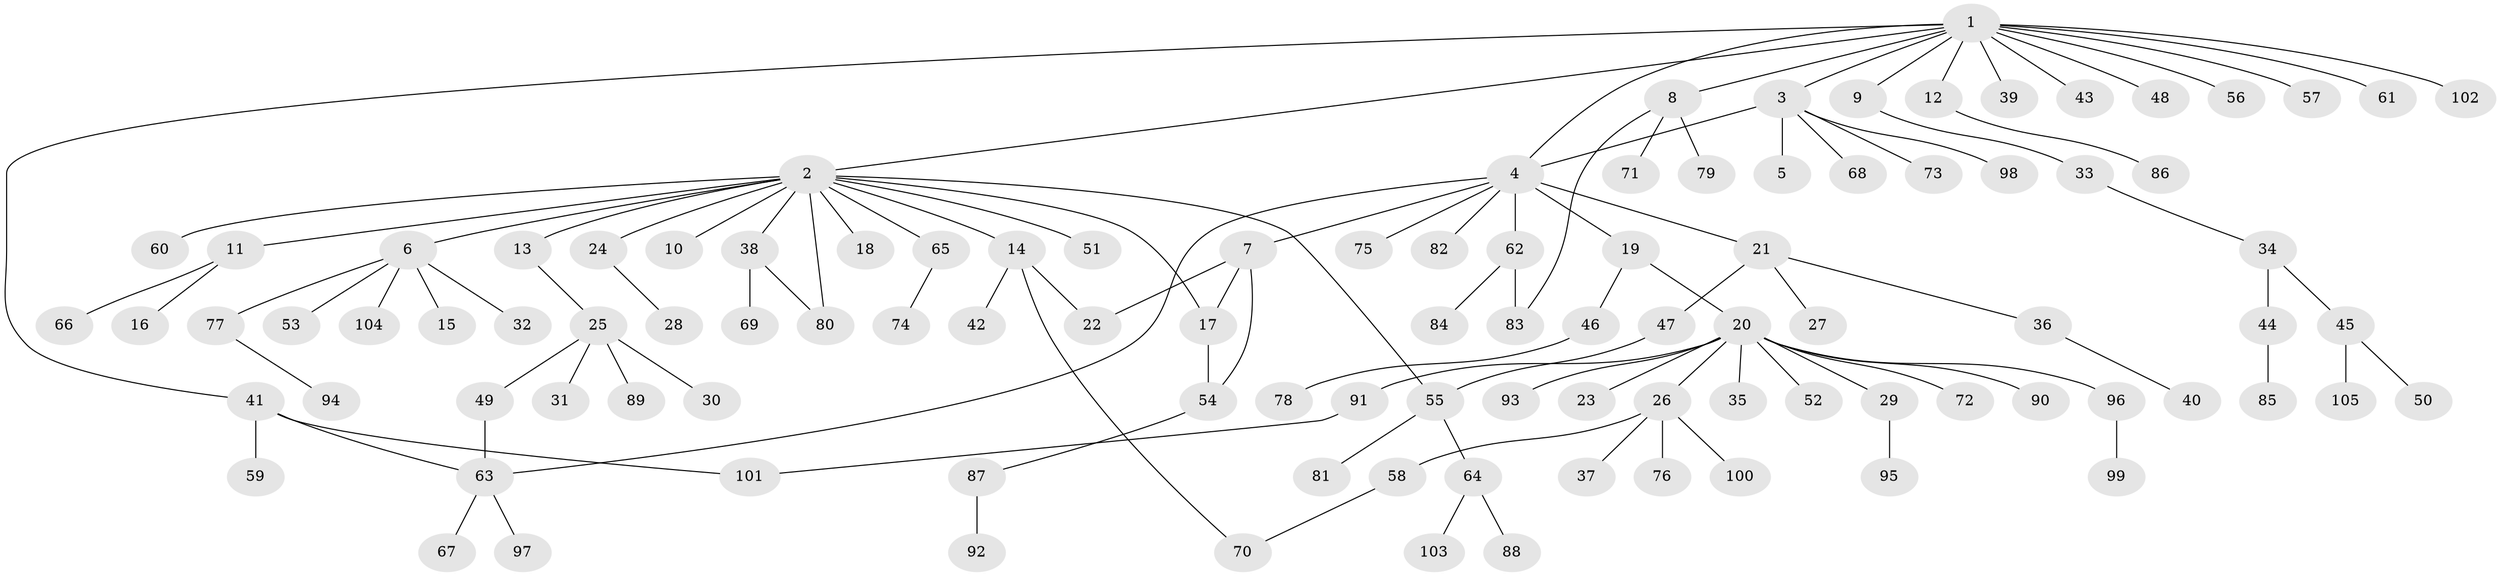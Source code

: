 // coarse degree distribution, {14: 0.02631578947368421, 5: 0.05263157894736842, 10: 0.02631578947368421, 1: 0.618421052631579, 4: 0.05263157894736842, 3: 0.06578947368421052, 2: 0.15789473684210525}
// Generated by graph-tools (version 1.1) at 2025/23/03/03/25 07:23:55]
// undirected, 105 vertices, 115 edges
graph export_dot {
graph [start="1"]
  node [color=gray90,style=filled];
  1;
  2;
  3;
  4;
  5;
  6;
  7;
  8;
  9;
  10;
  11;
  12;
  13;
  14;
  15;
  16;
  17;
  18;
  19;
  20;
  21;
  22;
  23;
  24;
  25;
  26;
  27;
  28;
  29;
  30;
  31;
  32;
  33;
  34;
  35;
  36;
  37;
  38;
  39;
  40;
  41;
  42;
  43;
  44;
  45;
  46;
  47;
  48;
  49;
  50;
  51;
  52;
  53;
  54;
  55;
  56;
  57;
  58;
  59;
  60;
  61;
  62;
  63;
  64;
  65;
  66;
  67;
  68;
  69;
  70;
  71;
  72;
  73;
  74;
  75;
  76;
  77;
  78;
  79;
  80;
  81;
  82;
  83;
  84;
  85;
  86;
  87;
  88;
  89;
  90;
  91;
  92;
  93;
  94;
  95;
  96;
  97;
  98;
  99;
  100;
  101;
  102;
  103;
  104;
  105;
  1 -- 2;
  1 -- 3;
  1 -- 4;
  1 -- 8;
  1 -- 9;
  1 -- 12;
  1 -- 39;
  1 -- 41;
  1 -- 43;
  1 -- 48;
  1 -- 56;
  1 -- 57;
  1 -- 61;
  1 -- 102;
  2 -- 6;
  2 -- 10;
  2 -- 11;
  2 -- 13;
  2 -- 14;
  2 -- 17;
  2 -- 18;
  2 -- 24;
  2 -- 38;
  2 -- 51;
  2 -- 55;
  2 -- 60;
  2 -- 65;
  2 -- 80;
  3 -- 4;
  3 -- 5;
  3 -- 68;
  3 -- 73;
  3 -- 98;
  4 -- 7;
  4 -- 19;
  4 -- 21;
  4 -- 62;
  4 -- 63;
  4 -- 75;
  4 -- 82;
  6 -- 15;
  6 -- 32;
  6 -- 53;
  6 -- 77;
  6 -- 104;
  7 -- 17;
  7 -- 22;
  7 -- 54;
  8 -- 71;
  8 -- 79;
  8 -- 83;
  9 -- 33;
  11 -- 16;
  11 -- 66;
  12 -- 86;
  13 -- 25;
  14 -- 22;
  14 -- 42;
  14 -- 70;
  17 -- 54;
  19 -- 20;
  19 -- 46;
  20 -- 23;
  20 -- 26;
  20 -- 29;
  20 -- 35;
  20 -- 52;
  20 -- 72;
  20 -- 90;
  20 -- 91;
  20 -- 93;
  20 -- 96;
  21 -- 27;
  21 -- 36;
  21 -- 47;
  24 -- 28;
  25 -- 30;
  25 -- 31;
  25 -- 49;
  25 -- 89;
  26 -- 37;
  26 -- 58;
  26 -- 76;
  26 -- 100;
  29 -- 95;
  33 -- 34;
  34 -- 44;
  34 -- 45;
  36 -- 40;
  38 -- 69;
  38 -- 80;
  41 -- 59;
  41 -- 63;
  41 -- 101;
  44 -- 85;
  45 -- 50;
  45 -- 105;
  46 -- 78;
  47 -- 55;
  49 -- 63;
  54 -- 87;
  55 -- 64;
  55 -- 81;
  58 -- 70;
  62 -- 83;
  62 -- 84;
  63 -- 67;
  63 -- 97;
  64 -- 88;
  64 -- 103;
  65 -- 74;
  77 -- 94;
  87 -- 92;
  91 -- 101;
  96 -- 99;
}
